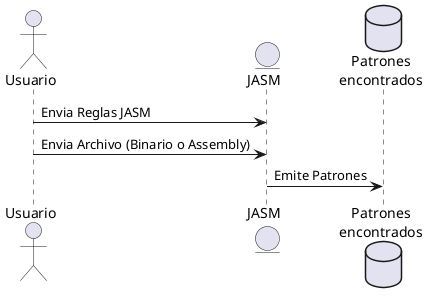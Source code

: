 @startuml diagrama_comunicacion

actor "Usuario" as user

entity "JASM" as jasm
database "Patrones\nencontrados" as patterns

user -> jasm : Envia Reglas JASM
user -> jasm : Envia Archivo (Binario o Assembly)
jasm -> patterns : Emite Patrones

@enduml